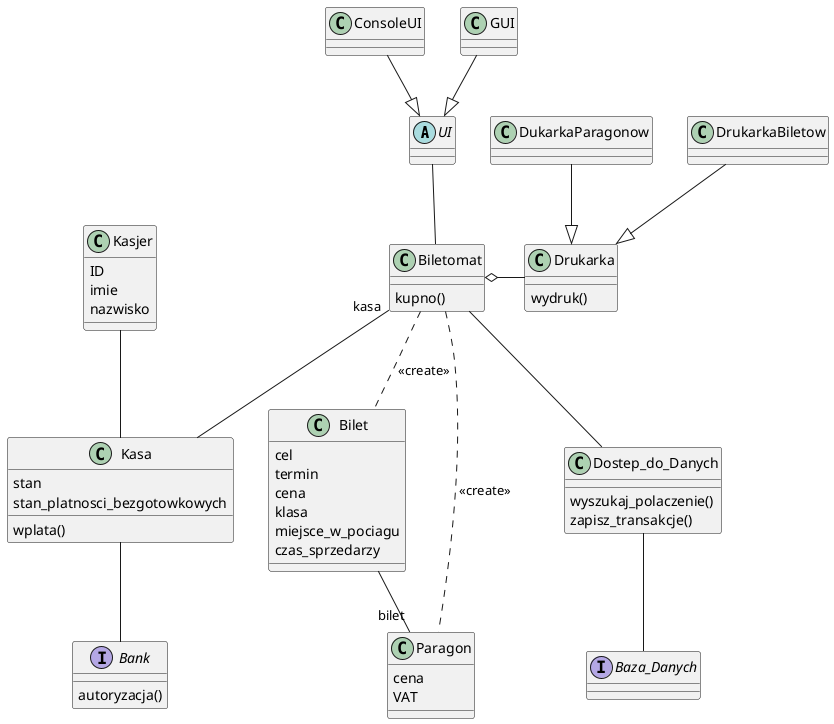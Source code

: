@startuml

abstract class UI {

}

class Bilet{
    cel 
    termin
    cena 
    klasa 
    miejsce_w_pociagu
    czas_sprzedarzy
}

class Paragon{
    'bilet zamieniono na asocjację z klasą Bilet
    cena
    VAT
}

class Kasjer{
    ID 
    imie
    nazwisko
}

class Kasa{
    stan
    stan_platnosci_bezgotowkowych
    wplata()
}

class Biletomat{
    kupno()
}

class Drukarka{
    wydruk()
}

class Dostep_do_Danych{
wyszukaj_polaczenie()
zapisz_transakcje()
}

interface Baza_Danych{
}

interface Bank{
    autoryzacja()
}


Kasjer -- Kasa
Bilet -- "bilet" Paragon
Biletomat "kasa" -- Kasa
Biletomat .. Bilet : <<create>>
Biletomat .. Paragon : <<create>>
UI -- Biletomat
Biletomat o- Drukarka
Biletomat -- Dostep_do_Danych
Dostep_do_Danych -- Baza_Danych
Kasa -- Bank

ConsoleUI --|>UI
GUI --|> UI
DukarkaParagonow --|> Drukarka
DrukarkaBiletow --|> Drukarka
@enduml